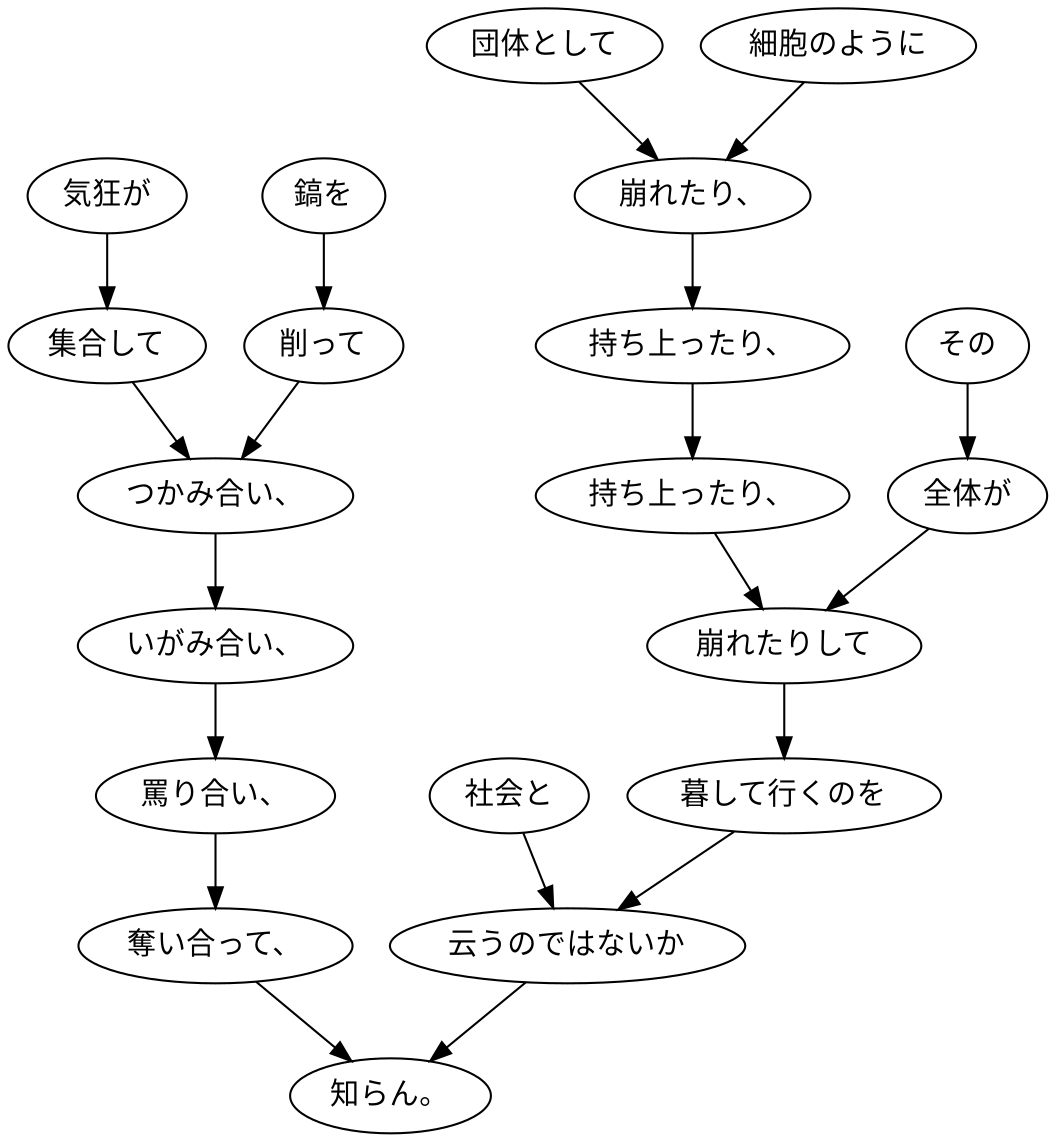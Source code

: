 digraph graph6367 {
	node0 [label="気狂が"];
	node1 [label="集合して"];
	node2 [label="鎬を"];
	node3 [label="削って"];
	node4 [label="つかみ合い、"];
	node5 [label="いがみ合い、"];
	node6 [label="罵り合い、"];
	node7 [label="奪い合って、"];
	node8 [label="その"];
	node9 [label="全体が"];
	node10 [label="団体として"];
	node11 [label="細胞のように"];
	node12 [label="崩れたり、"];
	node13 [label="持ち上ったり、"];
	node14 [label="持ち上ったり、"];
	node15 [label="崩れたりして"];
	node16 [label="暮して行くのを"];
	node17 [label="社会と"];
	node18 [label="云うのではないか"];
	node19 [label="知らん。"];
	node0 -> node1;
	node1 -> node4;
	node2 -> node3;
	node3 -> node4;
	node4 -> node5;
	node5 -> node6;
	node6 -> node7;
	node7 -> node19;
	node8 -> node9;
	node9 -> node15;
	node10 -> node12;
	node11 -> node12;
	node12 -> node13;
	node13 -> node14;
	node14 -> node15;
	node15 -> node16;
	node16 -> node18;
	node17 -> node18;
	node18 -> node19;
}
